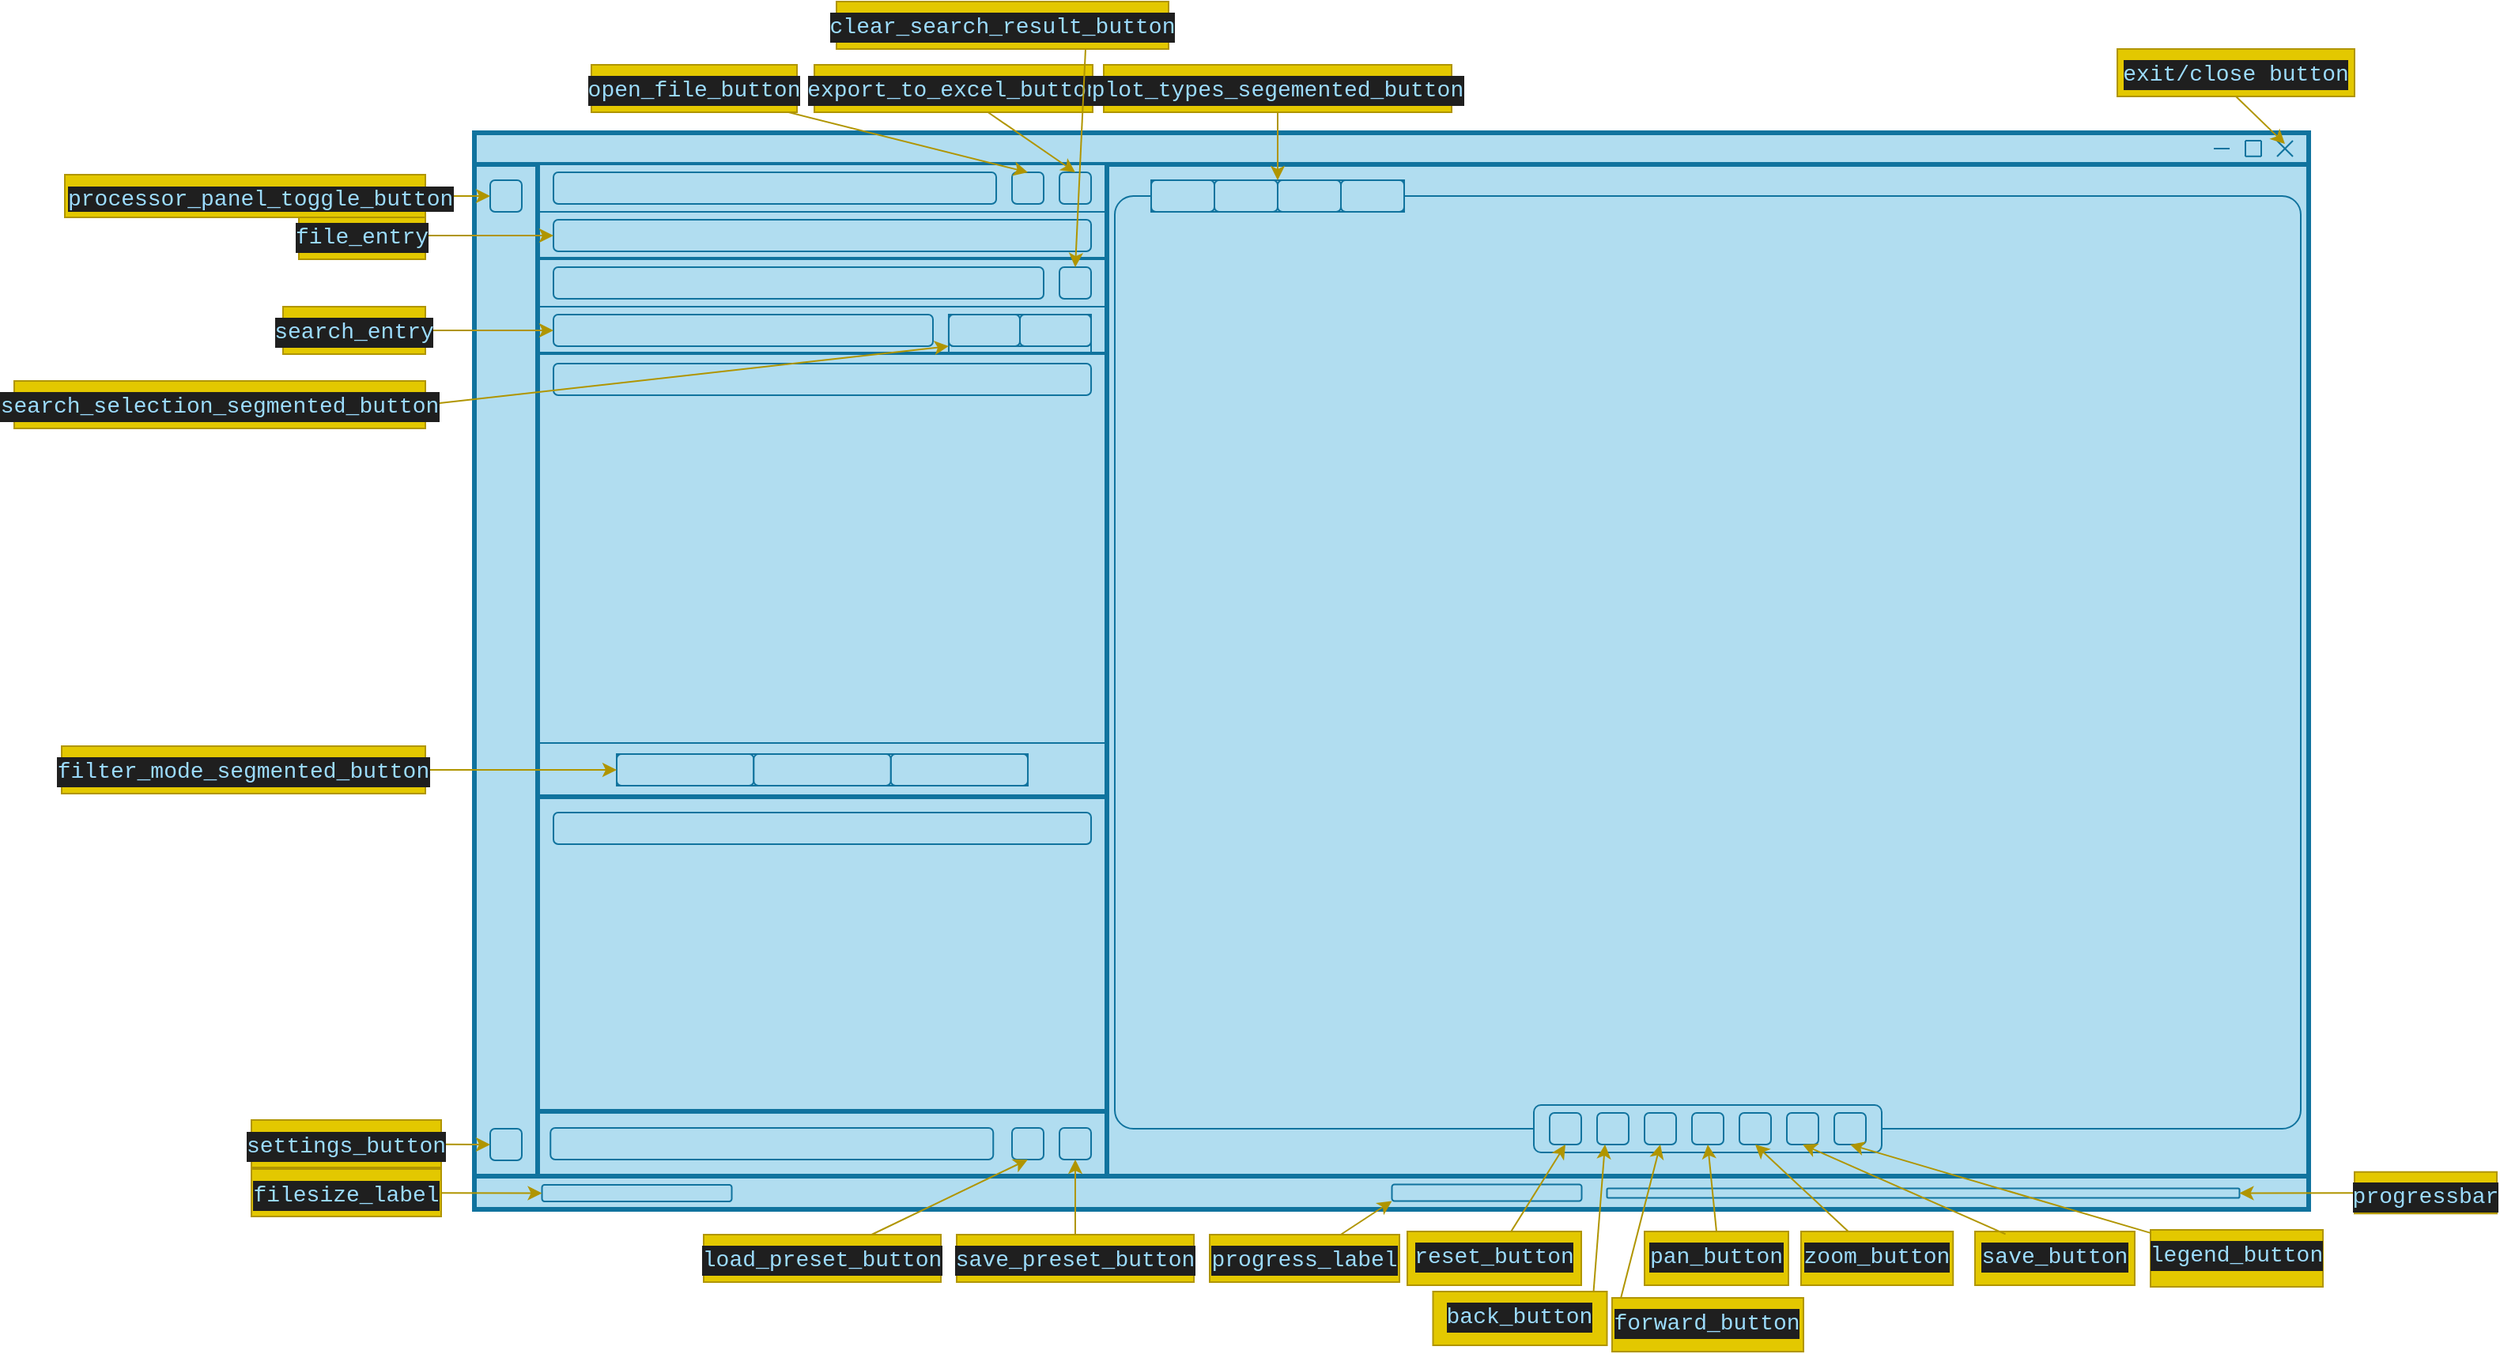 <mxfile>
    <diagram id="6JEARv04YmkuYNZ8mhVv" name="Page-1">
        <mxGraphModel dx="9032" dy="-9505" grid="1" gridSize="10" guides="1" tooltips="1" connect="1" arrows="1" fold="1" page="1" pageScale="1" pageWidth="1169" pageHeight="827" background="none" math="0" shadow="0">
            <root>
                <mxCell id="0"/>
                <mxCell id="1" parent="0"/>
                <mxCell id="2" value="" style="rounded=0;whiteSpace=wrap;html=1;fillColor=#b1ddf0;strokeWidth=3;strokeColor=#10739e;" parent="1" vertex="1">
                    <mxGeometry x="-7599" y="10483" width="1160" height="681" as="geometry"/>
                </mxCell>
                <mxCell id="3" value="" style="endArrow=none;html=1;fillColor=#b1ddf0;strokeColor=#10739e;" parent="1" edge="1">
                    <mxGeometry width="50" height="50" relative="1" as="geometry">
                        <mxPoint x="-6458.98" y="10498" as="sourcePoint"/>
                        <mxPoint x="-6448.98" y="10488" as="targetPoint"/>
                    </mxGeometry>
                </mxCell>
                <mxCell id="4" value="" style="endArrow=none;html=1;fillColor=#b1ddf0;strokeColor=#10739e;" parent="1" edge="1">
                    <mxGeometry width="50" height="50" relative="1" as="geometry">
                        <mxPoint x="-6458.98" y="10488" as="sourcePoint"/>
                        <mxPoint x="-6448.98" y="10498" as="targetPoint"/>
                    </mxGeometry>
                </mxCell>
                <mxCell id="5" value="" style="endArrow=none;html=1;fillColor=#b1ddf0;strokeColor=#10739e;" parent="1" edge="1">
                    <mxGeometry width="50" height="50" relative="1" as="geometry">
                        <mxPoint x="-6499" y="10493" as="sourcePoint"/>
                        <mxPoint x="-6489" y="10493" as="targetPoint"/>
                    </mxGeometry>
                </mxCell>
                <mxCell id="6" value="" style="endArrow=none;html=1;fillColor=#b1ddf0;strokeColor=#10739e;" parent="1" edge="1">
                    <mxGeometry width="50" height="50" relative="1" as="geometry">
                        <mxPoint x="-6479" y="10497.89" as="sourcePoint"/>
                        <mxPoint x="-6469" y="10497.89" as="targetPoint"/>
                    </mxGeometry>
                </mxCell>
                <mxCell id="7" value="" style="endArrow=none;html=1;fillColor=#b1ddf0;strokeColor=#10739e;" parent="1" edge="1">
                    <mxGeometry width="50" height="50" relative="1" as="geometry">
                        <mxPoint x="-6479" y="10488" as="sourcePoint"/>
                        <mxPoint x="-6469" y="10488" as="targetPoint"/>
                    </mxGeometry>
                </mxCell>
                <mxCell id="8" value="" style="endArrow=none;html=1;fillColor=#b1ddf0;strokeColor=#10739e;" parent="1" edge="1">
                    <mxGeometry width="50" height="50" relative="1" as="geometry">
                        <mxPoint x="-6479" y="10488" as="sourcePoint"/>
                        <mxPoint x="-6479" y="10498" as="targetPoint"/>
                    </mxGeometry>
                </mxCell>
                <mxCell id="9" value="" style="endArrow=none;html=1;fillColor=#b1ddf0;strokeColor=#10739e;" parent="1" edge="1">
                    <mxGeometry width="50" height="50" relative="1" as="geometry">
                        <mxPoint x="-6469" y="10498" as="sourcePoint"/>
                        <mxPoint x="-6469" y="10488" as="targetPoint"/>
                    </mxGeometry>
                </mxCell>
                <mxCell id="10" value="" style="rounded=0;whiteSpace=wrap;html=1;fillColor=#b1ddf0;strokeColor=#10739e;" parent="1" vertex="1">
                    <mxGeometry x="-7599" y="10503" width="1160" height="661" as="geometry"/>
                </mxCell>
                <mxCell id="11" value="" style="rounded=0;whiteSpace=wrap;html=1;strokeWidth=3;fillColor=#b1ddf0;strokeColor=#10739e;" parent="1" vertex="1">
                    <mxGeometry x="-7599" y="11143" width="1160" height="21" as="geometry"/>
                </mxCell>
                <mxCell id="12" value="" style="rounded=0;whiteSpace=wrap;html=1;fillColor=#b1ddf0;strokeWidth=3;strokeColor=#10739e;" parent="1" vertex="1">
                    <mxGeometry x="-7599" y="10503" width="400" height="640" as="geometry"/>
                </mxCell>
                <mxCell id="13" value="" style="rounded=0;whiteSpace=wrap;html=1;fillColor=#b1ddf0;strokeColor=#10739e;" parent="1" vertex="1">
                    <mxGeometry x="-7558.98" y="10503" width="359.98" height="640" as="geometry"/>
                </mxCell>
                <mxCell id="14" value="" style="group;fillColor=#b1ddf0;strokeColor=#10739e;" parent="1" vertex="1" connectable="0">
                    <mxGeometry x="-7558.99" y="10503" width="360" height="60" as="geometry"/>
                </mxCell>
                <mxCell id="15" value="" style="rounded=0;whiteSpace=wrap;html=1;fillColor=#b1ddf0;strokeWidth=3;strokeColor=#10739e;" parent="14" vertex="1">
                    <mxGeometry width="360" height="60" as="geometry"/>
                </mxCell>
                <mxCell id="16" value="" style="rounded=0;whiteSpace=wrap;html=1;fillColor=#b1ddf0;strokeColor=#10739e;" parent="14" vertex="1">
                    <mxGeometry width="360" height="30" as="geometry"/>
                </mxCell>
                <mxCell id="17" value="" style="rounded=1;whiteSpace=wrap;html=1;fillColor=#b1ddf0;strokeColor=#10739e;" parent="14" vertex="1">
                    <mxGeometry x="10" y="5" width="280" height="20" as="geometry"/>
                </mxCell>
                <mxCell id="18" value="" style="rounded=1;whiteSpace=wrap;html=1;fillColor=#b1ddf0;strokeColor=#10739e;" parent="14" vertex="1">
                    <mxGeometry x="300" y="5" width="20" height="20" as="geometry"/>
                </mxCell>
                <mxCell id="19" value="" style="rounded=1;whiteSpace=wrap;html=1;fillColor=#b1ddf0;strokeColor=#10739e;" parent="14" vertex="1">
                    <mxGeometry x="330" y="5" width="20" height="20" as="geometry"/>
                </mxCell>
                <mxCell id="20" value="" style="rounded=1;whiteSpace=wrap;html=1;fillColor=#b1ddf0;strokeColor=#10739e;" parent="14" vertex="1">
                    <mxGeometry x="10" y="35" width="340" height="20" as="geometry"/>
                </mxCell>
                <mxCell id="21" value="" style="group;fillColor=#b1ddf0;strokeColor=#10739e;" parent="1" vertex="1" connectable="0">
                    <mxGeometry x="-7559" y="10563" width="360.01" height="60" as="geometry"/>
                </mxCell>
                <mxCell id="22" value="" style="rounded=0;whiteSpace=wrap;html=1;fillColor=#b1ddf0;strokeColor=#10739e;" parent="21" vertex="1">
                    <mxGeometry y="30" width="360" height="30" as="geometry"/>
                </mxCell>
                <mxCell id="23" value="" style="rounded=0;whiteSpace=wrap;html=1;fillColor=#b1ddf0;strokeWidth=3;strokeColor=#10739e;" parent="21" vertex="1">
                    <mxGeometry width="360" height="60" as="geometry"/>
                </mxCell>
                <mxCell id="24" value="" style="rounded=0;whiteSpace=wrap;html=1;fillColor=#b1ddf0;strokeColor=#10739e;" parent="21" vertex="1">
                    <mxGeometry width="360" height="30" as="geometry"/>
                </mxCell>
                <mxCell id="25" value="" style="rounded=1;whiteSpace=wrap;html=1;fillColor=#b1ddf0;strokeColor=#10739e;" parent="21" vertex="1">
                    <mxGeometry x="10" y="5" width="310" height="20" as="geometry"/>
                </mxCell>
                <mxCell id="26" value="" style="rounded=1;whiteSpace=wrap;html=1;fillColor=#b1ddf0;strokeColor=#10739e;" parent="21" vertex="1">
                    <mxGeometry x="330" y="5" width="20" height="20" as="geometry"/>
                </mxCell>
                <mxCell id="27" value="" style="rounded=1;whiteSpace=wrap;html=1;fillColor=#b1ddf0;strokeColor=#10739e;" parent="21" vertex="1">
                    <mxGeometry x="10" y="35" width="240" height="20" as="geometry"/>
                </mxCell>
                <mxCell id="28" value="" style="group;fillColor=#b1ddf0;strokeColor=#10739e;" parent="21" vertex="1" connectable="0">
                    <mxGeometry x="259.99" y="35" width="90.01" height="25" as="geometry"/>
                </mxCell>
                <mxCell id="29" value="" style="rounded=1;whiteSpace=wrap;html=1;fillColor=#b1ddf0;strokeColor=#10739e;" parent="28" vertex="1">
                    <mxGeometry width="90.006" height="20" as="geometry"/>
                </mxCell>
                <mxCell id="30" value="" style="rounded=1;whiteSpace=wrap;html=1;fillColor=#b1ddf0;strokeColor=#10739e;" parent="28" vertex="1">
                    <mxGeometry width="45.003" height="20" as="geometry"/>
                </mxCell>
                <mxCell id="31" value="" style="rounded=1;whiteSpace=wrap;html=1;fillColor=#b1ddf0;strokeColor=#10739e;" parent="28" vertex="1">
                    <mxGeometry x="45.007" width="45.003" height="20" as="geometry"/>
                </mxCell>
                <mxCell id="32" value="" style="group;fillColor=#b1ddf0;strokeColor=#10739e;" parent="1" vertex="1" connectable="0">
                    <mxGeometry x="-7558.99" y="10623" width="360.01" height="280" as="geometry"/>
                </mxCell>
                <mxCell id="33" value="" style="rounded=0;whiteSpace=wrap;html=1;fillColor=#b1ddf0;strokeWidth=3;strokeColor=#10739e;" parent="32" vertex="1">
                    <mxGeometry width="360" height="280" as="geometry"/>
                </mxCell>
                <mxCell id="34" value="" style="group;fillColor=#b1ddf0;strokeColor=#10739e;" parent="32" vertex="1" connectable="0">
                    <mxGeometry x="0.01" width="360" height="246" as="geometry"/>
                </mxCell>
                <mxCell id="35" value="" style="rounded=0;whiteSpace=wrap;html=1;fillColor=#b1ddf0;strokeColor=#10739e;" parent="34" vertex="1">
                    <mxGeometry width="360" height="246" as="geometry"/>
                </mxCell>
                <mxCell id="36" value="" style="rounded=1;whiteSpace=wrap;html=1;fillColor=#b1ddf0;strokeColor=#10739e;" parent="34" vertex="1">
                    <mxGeometry x="10" y="6" width="340" height="20" as="geometry"/>
                </mxCell>
                <mxCell id="37" value="" style="group;fillColor=#b1ddf0;strokeColor=#10739e;" parent="32" vertex="1" connectable="0">
                    <mxGeometry x="50" y="253" width="260" height="20" as="geometry"/>
                </mxCell>
                <mxCell id="38" value="" style="rounded=1;whiteSpace=wrap;html=1;fillColor=#b1ddf0;strokeColor=#10739e;" parent="37" vertex="1">
                    <mxGeometry width="255.048" height="20" as="geometry"/>
                </mxCell>
                <mxCell id="39" value="" style="rounded=1;whiteSpace=wrap;html=1;fillColor=#b1ddf0;strokeColor=#10739e;" parent="37" vertex="1">
                    <mxGeometry width="86.667" height="20" as="geometry"/>
                </mxCell>
                <mxCell id="40" value="" style="rounded=1;whiteSpace=wrap;html=1;fillColor=#b1ddf0;strokeColor=#10739e;" parent="37" vertex="1">
                    <mxGeometry x="173.333" width="86.667" height="20" as="geometry"/>
                </mxCell>
                <mxCell id="41" value="" style="rounded=1;whiteSpace=wrap;html=1;fillColor=#b1ddf0;strokeColor=#10739e;" parent="37" vertex="1">
                    <mxGeometry x="86.667" width="86.667" height="20" as="geometry"/>
                </mxCell>
                <mxCell id="42" value="" style="group;fillColor=#b1ddf0;strokeColor=#10739e;" parent="1" vertex="1" connectable="0">
                    <mxGeometry x="-7559" y="10903" width="360" height="200" as="geometry"/>
                </mxCell>
                <mxCell id="43" value="" style="rounded=0;whiteSpace=wrap;html=1;fillColor=#b1ddf0;strokeWidth=3;strokeColor=#10739e;" parent="42" vertex="1">
                    <mxGeometry width="360" height="200" as="geometry"/>
                </mxCell>
                <mxCell id="44" value="" style="rounded=1;whiteSpace=wrap;html=1;fillColor=#b1ddf0;strokeColor=#10739e;" parent="42" vertex="1">
                    <mxGeometry x="10.01" y="10" width="340" height="20" as="geometry"/>
                </mxCell>
                <mxCell id="45" value="" style="group;fillColor=#b1ddf0;strokeColor=#10739e;" parent="1" vertex="1" connectable="0">
                    <mxGeometry x="-7559" y="11102" width="360" height="41" as="geometry"/>
                </mxCell>
                <mxCell id="46" value="" style="rounded=0;whiteSpace=wrap;html=1;fillColor=#b1ddf0;strokeWidth=3;strokeColor=#10739e;" parent="45" vertex="1">
                    <mxGeometry width="360" height="41" as="geometry"/>
                </mxCell>
                <mxCell id="47" value="" style="rounded=1;whiteSpace=wrap;html=1;fillColor=#b1ddf0;strokeColor=#10739e;" parent="45" vertex="1">
                    <mxGeometry x="8.13" y="10.5" width="280" height="20" as="geometry"/>
                </mxCell>
                <mxCell id="48" value="" style="rounded=1;whiteSpace=wrap;html=1;fillColor=#b1ddf0;strokeColor=#10739e;" parent="45" vertex="1">
                    <mxGeometry x="300" y="10.5" width="20" height="20" as="geometry"/>
                </mxCell>
                <mxCell id="49" value="" style="rounded=1;whiteSpace=wrap;html=1;fillColor=#b1ddf0;strokeColor=#10739e;" parent="45" vertex="1">
                    <mxGeometry x="330.01" y="10.5" width="20" height="20" as="geometry"/>
                </mxCell>
                <mxCell id="50" value="" style="rounded=0;whiteSpace=wrap;html=1;strokeWidth=3;fillColor=#b1ddf0;strokeColor=#10739e;" parent="1" vertex="1">
                    <mxGeometry x="-7599" y="10503" width="40" height="640" as="geometry"/>
                </mxCell>
                <mxCell id="51" value="" style="rounded=1;whiteSpace=wrap;html=1;fillColor=#b1ddf0;strokeColor=#10739e;" parent="1" vertex="1">
                    <mxGeometry x="-7589" y="10513" width="20" height="20" as="geometry"/>
                </mxCell>
                <mxCell id="52" value="" style="rounded=1;whiteSpace=wrap;html=1;fillColor=#b1ddf0;strokeColor=#10739e;" parent="1" vertex="1">
                    <mxGeometry x="-7589" y="11113" width="20" height="20" as="geometry"/>
                </mxCell>
                <mxCell id="53" value="" style="rounded=0;whiteSpace=wrap;html=1;fillColor=#b1ddf0;strokeWidth=3;strokeColor=#10739e;" parent="1" vertex="1">
                    <mxGeometry x="-7199" y="10503" width="759.98" height="640" as="geometry"/>
                </mxCell>
                <mxCell id="54" value="" style="rounded=1;whiteSpace=wrap;html=1;arcSize=2;fillColor=#b1ddf0;strokeColor=#10739e;" parent="1" vertex="1">
                    <mxGeometry x="-7194" y="10523" width="750" height="590" as="geometry"/>
                </mxCell>
                <mxCell id="55" value="" style="group;fillColor=#b1ddf0;strokeColor=#10739e;" parent="1" vertex="1" connectable="0">
                    <mxGeometry x="-7171" y="10513" width="160" height="20" as="geometry"/>
                </mxCell>
                <mxCell id="56" value="" style="rounded=1;whiteSpace=wrap;html=1;fillColor=#b1ddf0;strokeColor=#10739e;" parent="55" vertex="1">
                    <mxGeometry width="160" height="20" as="geometry"/>
                </mxCell>
                <mxCell id="57" value="" style="rounded=1;whiteSpace=wrap;html=1;fillColor=#b1ddf0;strokeColor=#10739e;" parent="55" vertex="1">
                    <mxGeometry width="40" height="20" as="geometry"/>
                </mxCell>
                <mxCell id="58" value="" style="rounded=1;whiteSpace=wrap;html=1;fillColor=#b1ddf0;strokeColor=#10739e;" parent="55" vertex="1">
                    <mxGeometry x="40" width="40" height="20" as="geometry"/>
                </mxCell>
                <mxCell id="59" value="" style="rounded=1;whiteSpace=wrap;html=1;fillColor=#b1ddf0;strokeColor=#10739e;" parent="55" vertex="1">
                    <mxGeometry x="80" width="40" height="20" as="geometry"/>
                </mxCell>
                <mxCell id="60" value="" style="rounded=1;whiteSpace=wrap;html=1;fillColor=#b1ddf0;strokeColor=#10739e;" parent="55" vertex="1">
                    <mxGeometry x="120" width="40" height="20" as="geometry"/>
                </mxCell>
                <mxCell id="69" value="" style="rounded=1;whiteSpace=wrap;html=1;fillColor=#b1ddf0;strokeColor=#10739e;" parent="1" vertex="1">
                    <mxGeometry x="-7556.24" y="11148.5" width="120" height="10.5" as="geometry"/>
                </mxCell>
                <mxCell id="70" value="" style="rounded=1;whiteSpace=wrap;html=1;fillColor=#b1ddf0;strokeColor=#10739e;" parent="1" vertex="1">
                    <mxGeometry x="-6882.75" y="11150.75" width="400" height="6" as="geometry"/>
                </mxCell>
                <mxCell id="71" value="" style="rounded=1;whiteSpace=wrap;html=1;fillColor=#b1ddf0;strokeColor=#10739e;" parent="1" vertex="1">
                    <mxGeometry x="-7018.75" y="11148.25" width="120" height="10.5" as="geometry"/>
                </mxCell>
                <mxCell id="75" style="edgeStyle=none;html=1;entryX=1;entryY=0.5;entryDx=0;entryDy=0;fillColor=#e3c800;strokeColor=#B09500;" parent="1" source="72" target="70" edge="1">
                    <mxGeometry relative="1" as="geometry"/>
                </mxCell>
                <mxCell id="72" value="&lt;div style=&quot;background-color: rgb(31, 31, 31); font-family: Consolas, &amp;quot;Courier New&amp;quot;, monospace; font-weight: normal; font-size: 14px; line-height: 19px;&quot;&gt;&lt;div style=&quot;color: rgb(204, 204, 204);&quot;&gt;&lt;span style=&quot;color: #9cdcfe;&quot;&gt;progressbar&lt;/span&gt;&lt;/div&gt;&lt;/div&gt;" style="text;whiteSpace=wrap;html=1;align=center;fillColor=#e3c800;fontColor=#000000;strokeColor=#B09500;" parent="1" vertex="1">
                    <mxGeometry x="-6410" y="11140.37" width="90" height="26.25" as="geometry"/>
                </mxCell>
                <mxCell id="76" style="edgeStyle=none;html=1;entryX=0;entryY=0.5;entryDx=0;entryDy=0;fillColor=#e3c800;strokeColor=#B09500;" parent="1" source="73" target="69" edge="1">
                    <mxGeometry relative="1" as="geometry"/>
                </mxCell>
                <mxCell id="73" value="&lt;div style=&quot;color: rgb(204, 204, 204); background-color: rgb(31, 31, 31); font-family: Consolas, &amp;quot;Courier New&amp;quot;, monospace; font-weight: normal; font-size: 14px; line-height: 19px;&quot;&gt;&lt;div&gt;&lt;span style=&quot;color: #9cdcfe;&quot;&gt;filesize_label&lt;/span&gt;&lt;/div&gt;&lt;/div&gt;" style="text;whiteSpace=wrap;html=1;align=center;fillColor=#e3c800;fontColor=#000000;strokeColor=#B09500;" parent="1" vertex="1">
                    <mxGeometry x="-7740" y="11138.5" width="120" height="30" as="geometry"/>
                </mxCell>
                <mxCell id="77" style="edgeStyle=none;html=1;entryX=0;entryY=1;entryDx=0;entryDy=0;fillColor=#e3c800;strokeColor=#B09500;" parent="1" source="74" target="71" edge="1">
                    <mxGeometry relative="1" as="geometry"/>
                </mxCell>
                <mxCell id="74" value="&lt;div style=&quot;color: rgb(204, 204, 204); background-color: rgb(31, 31, 31); font-family: Consolas, &amp;quot;Courier New&amp;quot;, monospace; font-weight: normal; font-size: 14px; line-height: 19px;&quot;&gt;&lt;span style=&quot;color: #9cdcfe;&quot;&gt;progress_label&lt;br&gt;&lt;/span&gt;&lt;/div&gt;" style="text;whiteSpace=wrap;html=1;align=center;fillColor=#e3c800;fontColor=#000000;strokeColor=#B09500;" parent="1" vertex="1">
                    <mxGeometry x="-7134" y="11180" width="120" height="30" as="geometry"/>
                </mxCell>
                <mxCell id="81" style="edgeStyle=none;html=1;entryX=0.5;entryY=0;entryDx=0;entryDy=0;fillColor=#e3c800;strokeColor=#B09500;" parent="1" source="78" target="19" edge="1">
                    <mxGeometry relative="1" as="geometry"/>
                </mxCell>
                <mxCell id="78" value="&lt;div style=&quot;color: rgb(204, 204, 204); background-color: rgb(31, 31, 31); font-family: Consolas, &amp;quot;Courier New&amp;quot;, monospace; font-weight: normal; font-size: 14px; line-height: 19px;&quot;&gt;&lt;div style=&quot;line-height: 19px;&quot;&gt;&lt;span style=&quot;color: #9cdcfe;&quot;&gt;export_to_excel_button&lt;br&gt;&lt;/span&gt;&lt;/div&gt;&lt;/div&gt;" style="text;whiteSpace=wrap;html=1;align=center;fillColor=#e3c800;fontColor=#000000;strokeColor=#B09500;" parent="1" vertex="1">
                    <mxGeometry x="-7383.99" y="10440" width="175.99" height="30" as="geometry"/>
                </mxCell>
                <mxCell id="80" style="edgeStyle=none;html=1;entryX=0.5;entryY=0;entryDx=0;entryDy=0;fillColor=#e3c800;strokeColor=#B09500;" parent="1" source="79" target="18" edge="1">
                    <mxGeometry relative="1" as="geometry"/>
                </mxCell>
                <mxCell id="79" value="&lt;div style=&quot;color: rgb(204, 204, 204); background-color: rgb(31, 31, 31); font-family: Consolas, &amp;quot;Courier New&amp;quot;, monospace; font-weight: normal; font-size: 14px; line-height: 19px;&quot;&gt;&lt;div&gt;&lt;div style=&quot;line-height: 19px;&quot;&gt;&lt;span style=&quot;color: #9cdcfe;&quot;&gt;open_file_button&lt;/span&gt;&lt;/div&gt;&lt;/div&gt;&lt;/div&gt;" style="text;whiteSpace=wrap;html=1;align=center;fillColor=#e3c800;fontColor=#000000;strokeColor=#B09500;" parent="1" vertex="1">
                    <mxGeometry x="-7525" y="10440" width="130" height="30" as="geometry"/>
                </mxCell>
                <mxCell id="83" style="edgeStyle=none;html=1;entryX=0;entryY=0.5;entryDx=0;entryDy=0;fillColor=#e3c800;strokeColor=#B09500;" parent="1" source="82" target="20" edge="1">
                    <mxGeometry relative="1" as="geometry"/>
                </mxCell>
                <mxCell id="82" value="&lt;div style=&quot;background-color: rgb(31, 31, 31); font-family: Consolas, &amp;quot;Courier New&amp;quot;, monospace; font-weight: normal; font-size: 14px; line-height: 19px;&quot;&gt;&lt;div style=&quot;color: rgb(204, 204, 204);&quot;&gt;&lt;span style=&quot;color: #9cdcfe;&quot;&gt;file_entry&lt;/span&gt;&lt;/div&gt;&lt;/div&gt;" style="text;whiteSpace=wrap;html=1;align=center;fillColor=#e3c800;fontColor=#000000;strokeColor=#B09500;" parent="1" vertex="1">
                    <mxGeometry x="-7710" y="10533" width="80" height="30" as="geometry"/>
                </mxCell>
                <mxCell id="85" style="edgeStyle=none;html=1;entryX=0;entryY=0.5;entryDx=0;entryDy=0;fillColor=#e3c800;strokeColor=#B09500;" parent="1" source="84" target="51" edge="1">
                    <mxGeometry relative="1" as="geometry"/>
                </mxCell>
                <mxCell id="84" value="&lt;span style=&quot;color: rgb(156, 220, 254); font-family: Consolas, &amp;quot;Courier New&amp;quot;, monospace; font-size: 14px; font-style: normal; font-variant-ligatures: normal; font-variant-caps: normal; font-weight: 400; letter-spacing: normal; orphans: 2; text-align: left; text-indent: 0px; text-transform: none; widows: 2; word-spacing: 0px; -webkit-text-stroke-width: 0px; background-color: rgb(31, 31, 31); text-decoration-thickness: initial; text-decoration-style: initial; text-decoration-color: initial; float: none; display: inline !important;&quot;&gt;processor_panel_toggle_button&lt;/span&gt;" style="text;whiteSpace=wrap;html=1;fillColor=#e3c800;fontColor=#000000;strokeColor=#B09500;" parent="1" vertex="1">
                    <mxGeometry x="-7858" y="10509.5" width="228" height="27" as="geometry"/>
                </mxCell>
                <mxCell id="88" style="edgeStyle=none;html=1;entryX=0;entryY=0.5;entryDx=0;entryDy=0;fillColor=#e3c800;strokeColor=#B09500;" parent="1" source="87" target="27" edge="1">
                    <mxGeometry relative="1" as="geometry"/>
                </mxCell>
                <mxCell id="87" value="&lt;div style=&quot;background-color: rgb(31, 31, 31); font-family: Consolas, &amp;quot;Courier New&amp;quot;, monospace; font-weight: normal; font-size: 14px; line-height: 19px;&quot;&gt;&lt;div style=&quot;color: rgb(204, 204, 204);&quot;&gt;&lt;span style=&quot;color: rgb(156, 220, 254);&quot;&gt;search_entry&lt;/span&gt;&lt;br&gt;&lt;/div&gt;&lt;/div&gt;" style="text;whiteSpace=wrap;html=1;align=center;fillColor=#e3c800;fontColor=#000000;strokeColor=#B09500;" parent="1" vertex="1">
                    <mxGeometry x="-7720" y="10593" width="90" height="30" as="geometry"/>
                </mxCell>
                <mxCell id="92" style="edgeStyle=none;html=1;entryX=0;entryY=1;entryDx=0;entryDy=0;exitX=1;exitY=0.5;exitDx=0;exitDy=0;fillColor=#e3c800;strokeColor=#B09500;" parent="1" source="89" target="30" edge="1">
                    <mxGeometry relative="1" as="geometry"/>
                </mxCell>
                <mxCell id="89" value="&lt;div style=&quot;color: rgb(204, 204, 204); background-color: rgb(31, 31, 31); font-family: Consolas, &amp;quot;Courier New&amp;quot;, monospace; font-weight: normal; font-size: 14px; line-height: 19px;&quot;&gt;&lt;div style=&quot;line-height: 19px;&quot;&gt;&lt;div style=&quot;line-height: 19px;&quot;&gt;&lt;span style=&quot;color: #9cdcfe;&quot;&gt;search_selection_segmented_button&lt;/span&gt;&lt;/div&gt;&lt;/div&gt;&lt;/div&gt;" style="text;whiteSpace=wrap;html=1;align=center;fillColor=#e3c800;fontColor=#000000;strokeColor=#B09500;" parent="1" vertex="1">
                    <mxGeometry x="-7890" y="10640" width="260" height="30" as="geometry"/>
                </mxCell>
                <mxCell id="91" style="edgeStyle=none;html=1;entryX=0.5;entryY=0;entryDx=0;entryDy=0;exitX=0.75;exitY=1;exitDx=0;exitDy=0;fillColor=#e3c800;strokeColor=#B09500;" parent="1" source="90" target="26" edge="1">
                    <mxGeometry relative="1" as="geometry"/>
                </mxCell>
                <mxCell id="90" value="&lt;div style=&quot;color: rgb(204, 204, 204); background-color: rgb(31, 31, 31); font-family: Consolas, &amp;quot;Courier New&amp;quot;, monospace; font-weight: normal; font-size: 14px; line-height: 19px;&quot;&gt;&lt;div style=&quot;line-height: 19px;&quot;&gt;&lt;span style=&quot;color: rgb(156, 220, 254);&quot;&gt;clear_search_result_button&lt;/span&gt;&lt;span style=&quot;color: #9cdcfe;&quot;&gt;&lt;br&gt;&lt;/span&gt;&lt;/div&gt;&lt;/div&gt;" style="text;whiteSpace=wrap;html=1;align=center;fillColor=#e3c800;fontColor=#000000;strokeColor=#B09500;" parent="1" vertex="1">
                    <mxGeometry x="-7370" y="10400" width="210" height="30" as="geometry"/>
                </mxCell>
                <mxCell id="94" style="edgeStyle=none;html=1;entryX=0;entryY=0.5;entryDx=0;entryDy=0;fillColor=#e3c800;strokeColor=#B09500;" parent="1" source="93" target="39" edge="1">
                    <mxGeometry relative="1" as="geometry"/>
                </mxCell>
                <mxCell id="93" value="&lt;div style=&quot;color: rgb(204, 204, 204); background-color: rgb(31, 31, 31); font-family: Consolas, &amp;quot;Courier New&amp;quot;, monospace; font-weight: normal; font-size: 14px; line-height: 19px;&quot;&gt;&lt;div style=&quot;line-height: 19px;&quot;&gt;&lt;span style=&quot;color: rgb(156, 220, 254); text-align: left;&quot;&gt;filter_mode_segmented_button&lt;/span&gt;&lt;span style=&quot;color: #9cdcfe;&quot;&gt;&lt;br&gt;&lt;/span&gt;&lt;/div&gt;&lt;/div&gt;" style="text;whiteSpace=wrap;html=1;align=center;fillColor=#e3c800;fontColor=#000000;strokeColor=#B09500;" parent="1" vertex="1">
                    <mxGeometry x="-7860" y="10871" width="230" height="30" as="geometry"/>
                </mxCell>
                <mxCell id="97" style="edgeStyle=none;html=1;entryX=0;entryY=0.5;entryDx=0;entryDy=0;fillColor=#e3c800;strokeColor=#B09500;" parent="1" source="96" target="52" edge="1">
                    <mxGeometry relative="1" as="geometry"/>
                </mxCell>
                <mxCell id="96" value="&lt;div style=&quot;color: rgb(204, 204, 204); background-color: rgb(31, 31, 31); font-family: Consolas, &amp;quot;Courier New&amp;quot;, monospace; font-weight: normal; font-size: 14px; line-height: 19px;&quot;&gt;&lt;span style=&quot;color: rgb(156, 220, 254);&quot;&gt;settings_button&lt;/span&gt;&lt;br&gt;&lt;/div&gt;" style="text;whiteSpace=wrap;html=1;align=center;fillColor=#e3c800;fontColor=#000000;strokeColor=#B09500;" parent="1" vertex="1">
                    <mxGeometry x="-7740" y="11107.5" width="120" height="30" as="geometry"/>
                </mxCell>
                <mxCell id="101" style="edgeStyle=none;html=1;entryX=0.5;entryY=1;entryDx=0;entryDy=0;fillColor=#e3c800;strokeColor=#B09500;" parent="1" source="98" target="48" edge="1">
                    <mxGeometry relative="1" as="geometry"/>
                </mxCell>
                <mxCell id="98" value="&lt;div style=&quot;color: rgb(204, 204, 204); background-color: rgb(31, 31, 31); font-family: Consolas, &amp;quot;Courier New&amp;quot;, monospace; font-weight: normal; font-size: 14px; line-height: 19px;&quot;&gt;&lt;span style=&quot;color: rgb(156, 220, 254);&quot;&gt;load_preset_button&lt;/span&gt;&lt;br&gt;&lt;/div&gt;" style="text;whiteSpace=wrap;html=1;align=center;fillColor=#e3c800;fontColor=#000000;strokeColor=#B09500;" parent="1" vertex="1">
                    <mxGeometry x="-7454" y="11180" width="150" height="30" as="geometry"/>
                </mxCell>
                <mxCell id="100" style="edgeStyle=none;html=1;entryX=0.5;entryY=1;entryDx=0;entryDy=0;fillColor=#e3c800;strokeColor=#B09500;" parent="1" source="99" target="49" edge="1">
                    <mxGeometry relative="1" as="geometry"/>
                </mxCell>
                <mxCell id="99" value="&lt;div style=&quot;color: rgb(204, 204, 204); background-color: rgb(31, 31, 31); font-family: Consolas, &amp;quot;Courier New&amp;quot;, monospace; font-weight: normal; font-size: 14px; line-height: 19px;&quot;&gt;&lt;span style=&quot;color: rgb(156, 220, 254);&quot;&gt;save_preset_button&lt;/span&gt;&lt;br&gt;&lt;/div&gt;" style="text;whiteSpace=wrap;html=1;align=center;fillColor=#e3c800;fontColor=#000000;strokeColor=#B09500;" parent="1" vertex="1">
                    <mxGeometry x="-7293.99" y="11180" width="150" height="30" as="geometry"/>
                </mxCell>
                <mxCell id="108" value="&lt;div style=&quot;color: rgb(204, 204, 204); background-color: rgb(31, 31, 31); font-family: Consolas, &amp;quot;Courier New&amp;quot;, monospace; font-weight: normal; font-size: 14px; line-height: 19px;&quot;&gt;&lt;div&gt;&lt;div style=&quot;line-height: 19px;&quot;&gt;&lt;div style=&quot;line-height: 19px;&quot;&gt;&lt;span style=&quot;color: #9cdcfe;&quot;&gt;forward_button&lt;/span&gt;&lt;/div&gt;&lt;/div&gt;&lt;/div&gt;&lt;/div&gt;" style="text;whiteSpace=wrap;html=1;align=center;fillColor=#e3c800;fontColor=#000000;strokeColor=#B09500;" parent="1" vertex="1">
                    <mxGeometry x="-6879.5" y="11220" width="120.99" height="34" as="geometry"/>
                </mxCell>
                <mxCell id="109" value="&lt;div style=&quot;color: rgb(204, 204, 204); background-color: rgb(31, 31, 31); font-family: Consolas, &amp;quot;Courier New&amp;quot;, monospace; font-weight: normal; font-size: 14px; line-height: 19px;&quot;&gt;&lt;div&gt;&lt;div style=&quot;line-height: 19px;&quot;&gt;&lt;div style=&quot;line-height: 19px;&quot;&gt;&lt;span style=&quot;color: #9cdcfe;&quot;&gt;back_button&lt;/span&gt;&lt;/div&gt;&lt;/div&gt;&lt;/div&gt;&lt;/div&gt;" style="text;whiteSpace=wrap;html=1;align=center;fillColor=#e3c800;fontColor=#000000;strokeColor=#B09500;" parent="1" vertex="1">
                    <mxGeometry x="-6992.75" y="11216" width="110" height="34" as="geometry"/>
                </mxCell>
                <mxCell id="110" value="&lt;div style=&quot;color: rgb(204, 204, 204); background-color: rgb(31, 31, 31); font-family: Consolas, &amp;quot;Courier New&amp;quot;, monospace; font-weight: normal; font-size: 14px; line-height: 19px;&quot;&gt;&lt;div style=&quot;line-height: 19px;&quot;&gt;&lt;span style=&quot;color: rgb(156, 220, 254);&quot;&gt;reset_button&lt;/span&gt;&lt;/div&gt;&lt;/div&gt;" style="text;whiteSpace=wrap;html=1;align=center;fillColor=#e3c800;fontColor=#000000;strokeColor=#B09500;" parent="1" vertex="1">
                    <mxGeometry x="-7009" y="11178" width="110" height="34" as="geometry"/>
                </mxCell>
                <mxCell id="111" value="&lt;div style=&quot;color: rgb(204, 204, 204); background-color: rgb(31, 31, 31); font-family: Consolas, &amp;quot;Courier New&amp;quot;, monospace; font-weight: normal; font-size: 14px; line-height: 19px;&quot;&gt;&lt;div style=&quot;line-height: 19px;&quot;&gt;&lt;div style=&quot;line-height: 19px;&quot;&gt;&lt;span style=&quot;color: #9cdcfe;&quot;&gt;pan_button&lt;/span&gt;&lt;/div&gt;&lt;/div&gt;&lt;/div&gt;" style="text;whiteSpace=wrap;html=1;align=center;fillColor=#e3c800;fontColor=#000000;strokeColor=#B09500;" parent="1" vertex="1">
                    <mxGeometry x="-6859" y="11178" width="90.99" height="34" as="geometry"/>
                </mxCell>
                <mxCell id="112" value="&lt;div style=&quot;color: rgb(204, 204, 204); background-color: rgb(31, 31, 31); font-family: Consolas, &amp;quot;Courier New&amp;quot;, monospace; font-weight: normal; font-size: 14px; line-height: 19px;&quot;&gt;&lt;div style=&quot;line-height: 19px;&quot;&gt;&lt;div style=&quot;line-height: 19px;&quot;&gt;&lt;span style=&quot;color: #9cdcfe;&quot;&gt;zoom_button&lt;/span&gt;&lt;/div&gt;&lt;/div&gt;&lt;/div&gt;" style="text;whiteSpace=wrap;html=1;align=center;fillColor=#e3c800;fontColor=#000000;strokeColor=#B09500;" parent="1" vertex="1">
                    <mxGeometry x="-6760" y="11178" width="96.11" height="34" as="geometry"/>
                </mxCell>
                <mxCell id="113" value="&lt;div style=&quot;color: rgb(204, 204, 204); background-color: rgb(31, 31, 31); font-family: Consolas, &amp;quot;Courier New&amp;quot;, monospace; font-weight: normal; font-size: 14px; line-height: 19px;&quot;&gt;&lt;div style=&quot;line-height: 19px;&quot;&gt;&lt;div style=&quot;line-height: 19px;&quot;&gt;&lt;span style=&quot;color: #9cdcfe;&quot;&gt;save_button&lt;/span&gt;&lt;/div&gt;&lt;/div&gt;&lt;/div&gt;" style="text;whiteSpace=wrap;html=1;align=center;fillColor=#e3c800;fontColor=#000000;strokeColor=#B09500;" parent="1" vertex="1">
                    <mxGeometry x="-6650" y="11178" width="100.99" height="34" as="geometry"/>
                </mxCell>
                <mxCell id="114" value="&lt;div style=&quot;color: rgb(204, 204, 204); background-color: rgb(31, 31, 31); font-family: Consolas, &amp;quot;Courier New&amp;quot;, monospace; font-weight: normal; font-size: 14px; line-height: 19px;&quot;&gt;&lt;div style=&quot;line-height: 19px;&quot;&gt;&lt;div style=&quot;line-height: 19px;&quot;&gt;&lt;span style=&quot;color: rgb(156, 220, 254);&quot;&gt;legend_button&lt;/span&gt;&lt;/div&gt;&lt;/div&gt;&lt;/div&gt;" style="text;whiteSpace=wrap;html=1;align=center;fillColor=#e3c800;fontColor=#000000;strokeColor=#B09500;" parent="1" vertex="1">
                    <mxGeometry x="-6539" y="11177" width="109.01" height="36" as="geometry"/>
                </mxCell>
                <mxCell id="120" value="" style="rounded=1;whiteSpace=wrap;html=1;container=0;fillColor=#b1ddf0;strokeColor=#10739e;" parent="1" vertex="1">
                    <mxGeometry x="-6929" y="11098" width="220" height="30" as="geometry"/>
                </mxCell>
                <mxCell id="121" value="" style="rounded=1;whiteSpace=wrap;html=1;fillColor=#b1ddf0;container=0;strokeColor=#10739e;" parent="1" vertex="1">
                    <mxGeometry x="-6919" y="11103" width="20" height="20" as="geometry"/>
                </mxCell>
                <mxCell id="122" value="" style="rounded=1;whiteSpace=wrap;html=1;fillColor=#b1ddf0;container=0;strokeColor=#10739e;" parent="1" vertex="1">
                    <mxGeometry x="-6889" y="11103" width="20" height="20" as="geometry"/>
                </mxCell>
                <mxCell id="123" value="" style="rounded=1;whiteSpace=wrap;html=1;fillColor=#b1ddf0;container=0;strokeColor=#10739e;" parent="1" vertex="1">
                    <mxGeometry x="-6859" y="11103" width="20" height="20" as="geometry"/>
                </mxCell>
                <mxCell id="124" value="" style="rounded=1;whiteSpace=wrap;html=1;fillColor=#b1ddf0;container=0;strokeColor=#10739e;" parent="1" vertex="1">
                    <mxGeometry x="-6829" y="11103" width="20" height="20" as="geometry"/>
                </mxCell>
                <mxCell id="125" value="" style="rounded=1;whiteSpace=wrap;html=1;fillColor=#b1ddf0;container=0;strokeColor=#10739e;" parent="1" vertex="1">
                    <mxGeometry x="-6799" y="11103" width="20" height="20" as="geometry"/>
                </mxCell>
                <mxCell id="126" value="" style="rounded=1;whiteSpace=wrap;html=1;fillColor=#b1ddf0;container=0;strokeColor=#10739e;" parent="1" vertex="1">
                    <mxGeometry x="-6769" y="11103" width="20" height="20" as="geometry"/>
                </mxCell>
                <mxCell id="127" value="" style="rounded=1;whiteSpace=wrap;html=1;fillColor=#b1ddf0;container=0;strokeColor=#10739e;" parent="1" vertex="1">
                    <mxGeometry x="-6739" y="11103" width="20" height="20" as="geometry"/>
                </mxCell>
                <mxCell id="115" style="edgeStyle=none;html=1;entryX=0.5;entryY=1;entryDx=0;entryDy=0;fillColor=#e3c800;strokeColor=#B09500;" parent="1" source="110" target="121" edge="1">
                    <mxGeometry relative="1" as="geometry">
                        <mxPoint x="-6904" y="11123" as="targetPoint"/>
                    </mxGeometry>
                </mxCell>
                <mxCell id="116" style="edgeStyle=none;html=1;entryX=0.25;entryY=1;entryDx=0;entryDy=0;exitX=0.923;exitY=-0.007;exitDx=0;exitDy=0;exitPerimeter=0;fillColor=#e3c800;strokeColor=#B09500;" parent="1" source="109" target="122" edge="1">
                    <mxGeometry relative="1" as="geometry">
                        <mxPoint x="-6874" y="11118" as="targetPoint"/>
                    </mxGeometry>
                </mxCell>
                <mxCell id="117" style="edgeStyle=none;html=1;entryX=0.5;entryY=1;entryDx=0;entryDy=0;exitX=0.046;exitY=0.001;exitDx=0;exitDy=0;fillColor=#e3c800;strokeColor=#B09500;exitPerimeter=0;" parent="1" source="108" target="123" edge="1">
                    <mxGeometry relative="1" as="geometry">
                        <mxPoint x="-6839" y="11123" as="targetPoint"/>
                    </mxGeometry>
                </mxCell>
                <mxCell id="118" style="edgeStyle=none;html=1;entryX=0.5;entryY=1;entryDx=0;entryDy=0;exitX=0.5;exitY=0;exitDx=0;exitDy=0;fillColor=#e3c800;strokeColor=#B09500;" parent="1" source="111" target="124" edge="1">
                    <mxGeometry relative="1" as="geometry">
                        <mxPoint x="-6804" y="11123" as="targetPoint"/>
                    </mxGeometry>
                </mxCell>
                <mxCell id="119" style="edgeStyle=none;html=1;entryX=0.5;entryY=1;entryDx=0;entryDy=0;fillColor=#e3c800;strokeColor=#B09500;" parent="1" source="112" target="125" edge="1">
                    <mxGeometry relative="1" as="geometry">
                        <mxPoint x="-6774" y="11123" as="targetPoint"/>
                    </mxGeometry>
                </mxCell>
                <mxCell id="128" style="edgeStyle=none;html=1;entryX=0.5;entryY=1;entryDx=0;entryDy=0;exitX=0.191;exitY=0.049;exitDx=0;exitDy=0;exitPerimeter=0;fillColor=#e3c800;strokeColor=#B09500;" parent="1" source="113" target="126" edge="1">
                    <mxGeometry relative="1" as="geometry"/>
                </mxCell>
                <mxCell id="129" style="edgeStyle=none;html=1;entryX=0.5;entryY=1;entryDx=0;entryDy=0;fillColor=#e3c800;strokeColor=#B09500;" parent="1" source="114" target="127" edge="1">
                    <mxGeometry relative="1" as="geometry"/>
                </mxCell>
                <mxCell id="131" style="edgeStyle=none;html=1;entryX=0;entryY=0;entryDx=0;entryDy=0;fillColor=#e3c800;strokeColor=#B09500;" parent="1" source="130" target="59" edge="1">
                    <mxGeometry relative="1" as="geometry"/>
                </mxCell>
                <mxCell id="130" value="&lt;div style=&quot;color: rgb(204, 204, 204); background-color: rgb(31, 31, 31); font-family: Consolas, &amp;quot;Courier New&amp;quot;, monospace; font-weight: normal; font-size: 14px; line-height: 19px;&quot;&gt;&lt;div style=&quot;line-height: 19px;&quot;&gt;&lt;span style=&quot;color: rgb(156, 220, 254);&quot;&gt;plot_types_segemented_button&lt;/span&gt;&lt;span style=&quot;color: #9cdcfe;&quot;&gt;&lt;br&gt;&lt;/span&gt;&lt;/div&gt;&lt;/div&gt;" style="text;whiteSpace=wrap;html=1;align=center;fillColor=#e3c800;fontColor=#000000;strokeColor=#B09500;" parent="1" vertex="1">
                    <mxGeometry x="-7201" y="10440" width="220" height="30" as="geometry"/>
                </mxCell>
                <mxCell id="134" style="edgeStyle=none;html=1;fillColor=#e3c800;strokeColor=#B09500;exitX=0.5;exitY=1;exitDx=0;exitDy=0;" parent="1" source="132" edge="1">
                    <mxGeometry relative="1" as="geometry">
                        <mxPoint x="-6454" y="10490" as="targetPoint"/>
                        <mxPoint x="-6442.462" y="10440" as="sourcePoint"/>
                    </mxGeometry>
                </mxCell>
                <mxCell id="132" value="&lt;div style=&quot;color: rgb(204, 204, 204); background-color: rgb(31, 31, 31); font-family: Consolas, &amp;quot;Courier New&amp;quot;, monospace; font-weight: normal; font-size: 14px; line-height: 19px;&quot;&gt;&lt;div style=&quot;line-height: 19px;&quot;&gt;&lt;span style=&quot;color: rgb(156, 220, 254);&quot;&gt;exit/close button&lt;/span&gt;&lt;span style=&quot;color: #9cdcfe;&quot;&gt;&lt;br&gt;&lt;/span&gt;&lt;/div&gt;&lt;/div&gt;" style="text;whiteSpace=wrap;html=1;align=center;fillColor=#e3c800;fontColor=#000000;strokeColor=#B09500;" parent="1" vertex="1">
                    <mxGeometry x="-6560" y="10430" width="150" height="30" as="geometry"/>
                </mxCell>
            </root>
        </mxGraphModel>
    </diagram>
</mxfile>